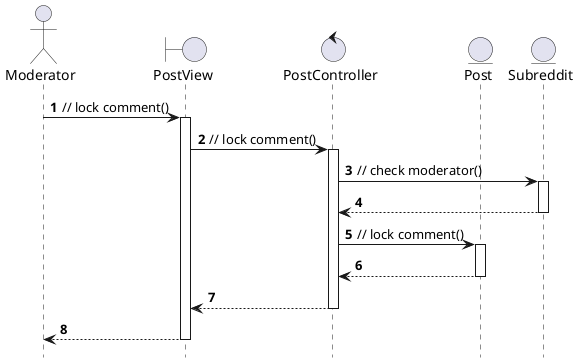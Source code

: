 @startuml

hide footbox
autoactivate on

actor Moderator as mod
boundary PostView as post_view
control PostController as post_ctl
entity Post as post_ent
entity Subreddit as sub_ent

autonumber

mod -> post_view : // lock comment()
post_view -> post_ctl : // lock comment()
post_ctl -> sub_ent : // check moderator()
post_ctl <-- sub_ent
post_ctl -> post_ent : // lock comment()
post_ent --> post_ctl
post_ctl --> post_view
post_view --> mod

@enduml
